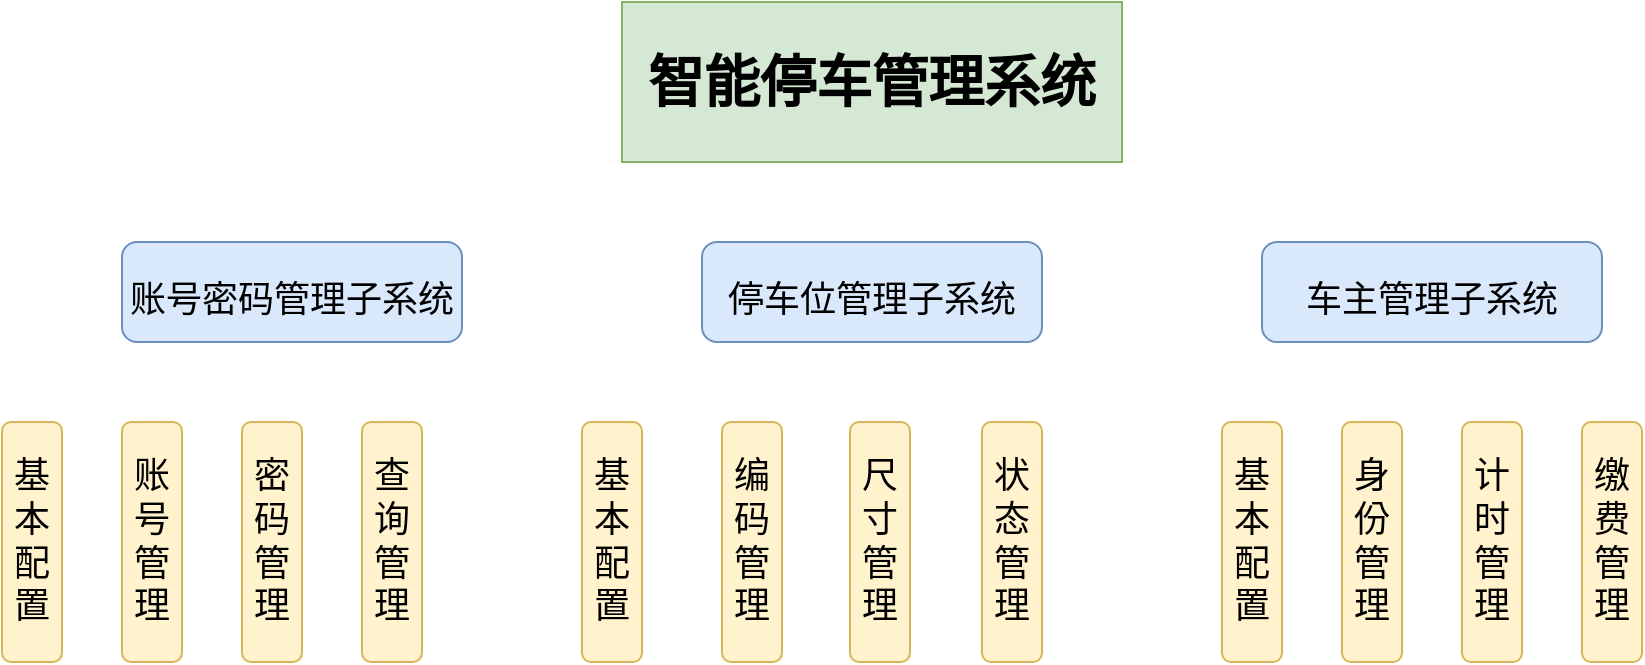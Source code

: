 <mxfile version="15.5.4" type="github">
  <diagram id="gSVXca9Eb3hCfxlaBLrL" name="Page-1">
    <mxGraphModel dx="1865" dy="547" grid="1" gridSize="10" guides="1" tooltips="1" connect="1" arrows="1" fold="1" page="1" pageScale="1" pageWidth="827" pageHeight="1169" math="0" shadow="0">
      <root>
        <mxCell id="0" />
        <mxCell id="1" parent="0" />
        <mxCell id="5DN2GORULXF0SkmwgXZ--1" value="&lt;font size=&quot;1&quot;&gt;&lt;b style=&quot;font-size: 28px&quot;&gt;智能停车管理系统&lt;/b&gt;&lt;/font&gt;" style="rounded=0;whiteSpace=wrap;html=1;fillColor=#d5e8d4;strokeColor=#82b366;" vertex="1" parent="1">
          <mxGeometry x="270" y="30" width="250" height="80" as="geometry" />
        </mxCell>
        <mxCell id="5DN2GORULXF0SkmwgXZ--2" value="&lt;font style=&quot;font-size: 18px&quot;&gt;账号密码管理子系统&lt;/font&gt;" style="rounded=1;whiteSpace=wrap;html=1;fontSize=28;fillColor=#dae8fc;strokeColor=#6c8ebf;" vertex="1" parent="1">
          <mxGeometry x="20" y="150" width="170" height="50" as="geometry" />
        </mxCell>
        <mxCell id="5DN2GORULXF0SkmwgXZ--4" value="&lt;span style=&quot;font-size: 18px&quot;&gt;停车位管理子系统&lt;/span&gt;" style="rounded=1;whiteSpace=wrap;html=1;fontSize=28;fillColor=#dae8fc;strokeColor=#6c8ebf;" vertex="1" parent="1">
          <mxGeometry x="310" y="150" width="170" height="50" as="geometry" />
        </mxCell>
        <mxCell id="5DN2GORULXF0SkmwgXZ--5" value="&lt;span style=&quot;font-size: 18px&quot;&gt;车主管理子系统&lt;/span&gt;" style="rounded=1;whiteSpace=wrap;html=1;fontSize=28;fillColor=#dae8fc;strokeColor=#6c8ebf;" vertex="1" parent="1">
          <mxGeometry x="590" y="150" width="170" height="50" as="geometry" />
        </mxCell>
        <mxCell id="5DN2GORULXF0SkmwgXZ--6" value="基本配置" style="rounded=1;whiteSpace=wrap;html=1;fontSize=18;direction=south;fillColor=#fff2cc;strokeColor=#d6b656;" vertex="1" parent="1">
          <mxGeometry x="-40" y="240" width="30" height="120" as="geometry" />
        </mxCell>
        <mxCell id="5DN2GORULXF0SkmwgXZ--7" value="账号管理" style="rounded=1;whiteSpace=wrap;html=1;fontSize=18;direction=south;fillColor=#fff2cc;strokeColor=#d6b656;" vertex="1" parent="1">
          <mxGeometry x="20" y="240" width="30" height="120" as="geometry" />
        </mxCell>
        <mxCell id="5DN2GORULXF0SkmwgXZ--8" value="密码管理" style="rounded=1;whiteSpace=wrap;html=1;fontSize=18;direction=south;fillColor=#fff2cc;strokeColor=#d6b656;" vertex="1" parent="1">
          <mxGeometry x="80" y="240" width="30" height="120" as="geometry" />
        </mxCell>
        <mxCell id="5DN2GORULXF0SkmwgXZ--9" value="查询管理" style="rounded=1;whiteSpace=wrap;html=1;fontSize=18;direction=south;fillColor=#fff2cc;strokeColor=#d6b656;" vertex="1" parent="1">
          <mxGeometry x="140" y="240" width="30" height="120" as="geometry" />
        </mxCell>
        <mxCell id="5DN2GORULXF0SkmwgXZ--10" value="基本配置" style="rounded=1;whiteSpace=wrap;html=1;fontSize=18;direction=south;fillColor=#fff2cc;strokeColor=#d6b656;" vertex="1" parent="1">
          <mxGeometry x="250" y="240" width="30" height="120" as="geometry" />
        </mxCell>
        <mxCell id="5DN2GORULXF0SkmwgXZ--11" value="编码管理" style="rounded=1;whiteSpace=wrap;html=1;fontSize=18;direction=south;fillColor=#fff2cc;strokeColor=#d6b656;" vertex="1" parent="1">
          <mxGeometry x="320" y="240" width="30" height="120" as="geometry" />
        </mxCell>
        <mxCell id="5DN2GORULXF0SkmwgXZ--12" value="尺寸管理" style="rounded=1;whiteSpace=wrap;html=1;fontSize=18;direction=south;fillColor=#fff2cc;strokeColor=#d6b656;" vertex="1" parent="1">
          <mxGeometry x="384" y="240" width="30" height="120" as="geometry" />
        </mxCell>
        <mxCell id="5DN2GORULXF0SkmwgXZ--13" value="状态管理" style="rounded=1;whiteSpace=wrap;html=1;fontSize=18;direction=south;fillColor=#fff2cc;strokeColor=#d6b656;" vertex="1" parent="1">
          <mxGeometry x="450" y="240" width="30" height="120" as="geometry" />
        </mxCell>
        <mxCell id="5DN2GORULXF0SkmwgXZ--14" value="基本配置" style="rounded=1;whiteSpace=wrap;html=1;fontSize=18;direction=south;fillColor=#fff2cc;strokeColor=#d6b656;" vertex="1" parent="1">
          <mxGeometry x="570" y="240" width="30" height="120" as="geometry" />
        </mxCell>
        <mxCell id="5DN2GORULXF0SkmwgXZ--15" value="身份管理" style="rounded=1;whiteSpace=wrap;html=1;fontSize=18;direction=south;fillColor=#fff2cc;strokeColor=#d6b656;" vertex="1" parent="1">
          <mxGeometry x="630" y="240" width="30" height="120" as="geometry" />
        </mxCell>
        <mxCell id="5DN2GORULXF0SkmwgXZ--16" value="计时管理" style="rounded=1;whiteSpace=wrap;html=1;fontSize=18;direction=south;fillColor=#fff2cc;strokeColor=#d6b656;" vertex="1" parent="1">
          <mxGeometry x="690" y="240" width="30" height="120" as="geometry" />
        </mxCell>
        <mxCell id="5DN2GORULXF0SkmwgXZ--17" value="缴费管理" style="rounded=1;whiteSpace=wrap;html=1;fontSize=18;direction=south;fillColor=#fff2cc;strokeColor=#d6b656;" vertex="1" parent="1">
          <mxGeometry x="750" y="240" width="30" height="120" as="geometry" />
        </mxCell>
      </root>
    </mxGraphModel>
  </diagram>
</mxfile>
